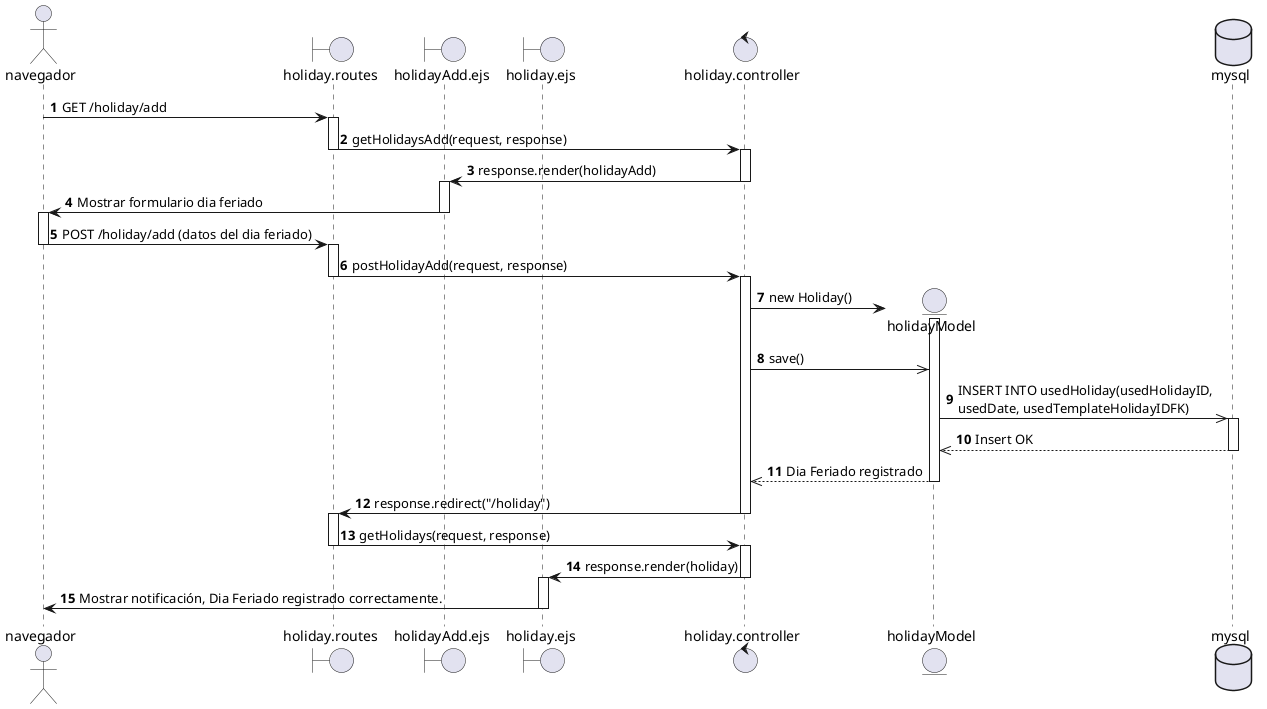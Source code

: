 @startuml CU07 - Superadmin Registra dia feriado
actor navegador
boundary holiday.routes
boundary holidayAdd.ejs
boundary holiday.ejs
control holiday.controller
entity holidayModel
database mysql

autonumber
navegador -> holiday.routes : GET /holiday/add
activate holiday.routes

holiday.routes -> holiday.controller: getHolidaysAdd(request, response)
deactivate holiday.routes
activate holiday.controller

holiday.controller -> holidayAdd.ejs: response.render(holidayAdd)
deactivate holiday.controller
activate holidayAdd.ejs

holidayAdd.ejs -> navegador : Mostrar formulario dia feriado
deactivate holidayAdd.ejs
activate navegador

navegador -> holiday.routes : POST /holiday/add (datos del dia feriado)
deactivate navegador
activate holiday.routes

holiday.routes -> holiday.controller : postHolidayAdd(request, response)
deactivate holiday.routes
activate holiday.controller
create holidayModel
holiday.controller -> holidayModel : new Holiday()
activate holidayModel

holiday.controller ->> holidayModel : save()

holidayModel ->> mysql : INSERT INTO usedHoliday(usedHolidayID, \nusedDate, usedTemplateHolidayIDFK)
activate mysql
mysql -->> holidayModel : Insert OK
deactivate mysql
holidayModel -->> holiday.controller : Dia Feriado registrado
deactivate holidayModel

holiday.controller -> holiday.routes : response.redirect("/holiday")
deactivate holiday.controller
activate holiday.routes

holiday.routes -> holiday.controller : getHolidays(request, response)
deactivate holiday.routes
activate holiday.controller

holiday.controller -> holiday.ejs : response.render(holiday)
deactivate holiday.controller
activate holiday.ejs

holiday.ejs ->navegador : Mostrar notificación, Dia Feriado registrado correctamente.
deactivate holiday.ejs
@enduml